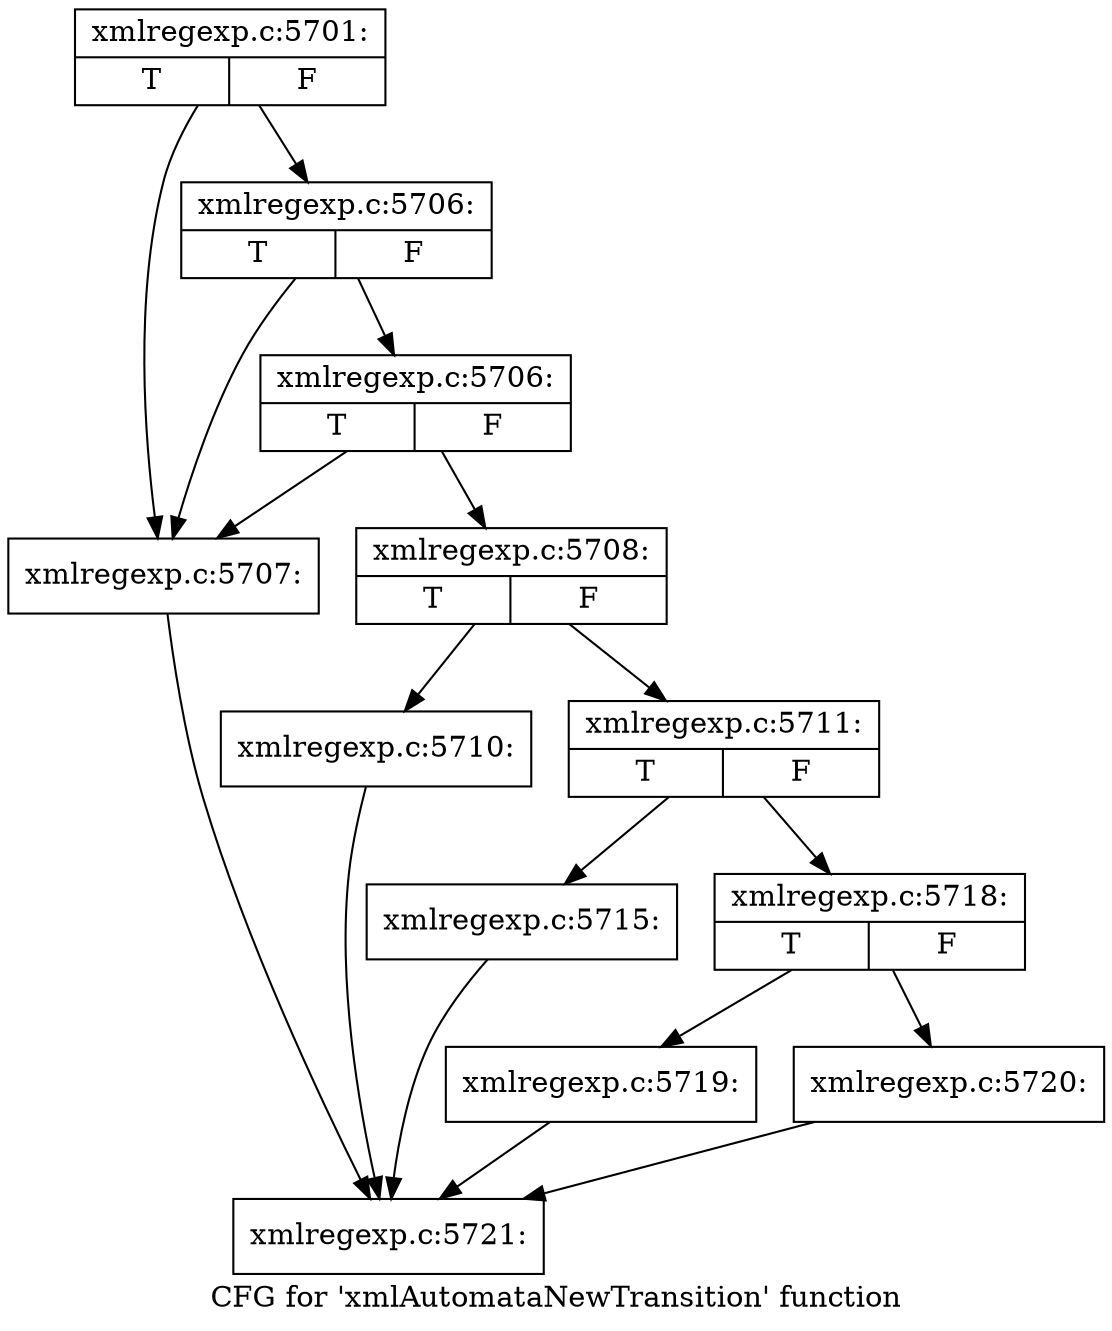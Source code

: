 digraph "CFG for 'xmlAutomataNewTransition' function" {
	label="CFG for 'xmlAutomataNewTransition' function";

	Node0x391b900 [shape=record,label="{xmlregexp.c:5701:|{<s0>T|<s1>F}}"];
	Node0x391b900 -> Node0x391da30;
	Node0x391b900 -> Node0x391db50;
	Node0x391db50 [shape=record,label="{xmlregexp.c:5706:|{<s0>T|<s1>F}}"];
	Node0x391db50 -> Node0x391da30;
	Node0x391db50 -> Node0x391dad0;
	Node0x391dad0 [shape=record,label="{xmlregexp.c:5706:|{<s0>T|<s1>F}}"];
	Node0x391dad0 -> Node0x391da30;
	Node0x391dad0 -> Node0x391da80;
	Node0x391da30 [shape=record,label="{xmlregexp.c:5707:}"];
	Node0x391da30 -> Node0x391c700;
	Node0x391da80 [shape=record,label="{xmlregexp.c:5708:|{<s0>T|<s1>F}}"];
	Node0x391da80 -> Node0x391ed10;
	Node0x391da80 -> Node0x391f040;
	Node0x391ed10 [shape=record,label="{xmlregexp.c:5710:}"];
	Node0x391ed10 -> Node0x391c700;
	Node0x391f040 [shape=record,label="{xmlregexp.c:5711:|{<s0>T|<s1>F}}"];
	Node0x391f040 -> Node0x391f8d0;
	Node0x391f040 -> Node0x391fb00;
	Node0x391f8d0 [shape=record,label="{xmlregexp.c:5715:}"];
	Node0x391f8d0 -> Node0x391c700;
	Node0x391fb00 [shape=record,label="{xmlregexp.c:5718:|{<s0>T|<s1>F}}"];
	Node0x391fb00 -> Node0x3633b10;
	Node0x391fb00 -> Node0x391fec0;
	Node0x3633b10 [shape=record,label="{xmlregexp.c:5719:}"];
	Node0x3633b10 -> Node0x391c700;
	Node0x391fec0 [shape=record,label="{xmlregexp.c:5720:}"];
	Node0x391fec0 -> Node0x391c700;
	Node0x391c700 [shape=record,label="{xmlregexp.c:5721:}"];
}

